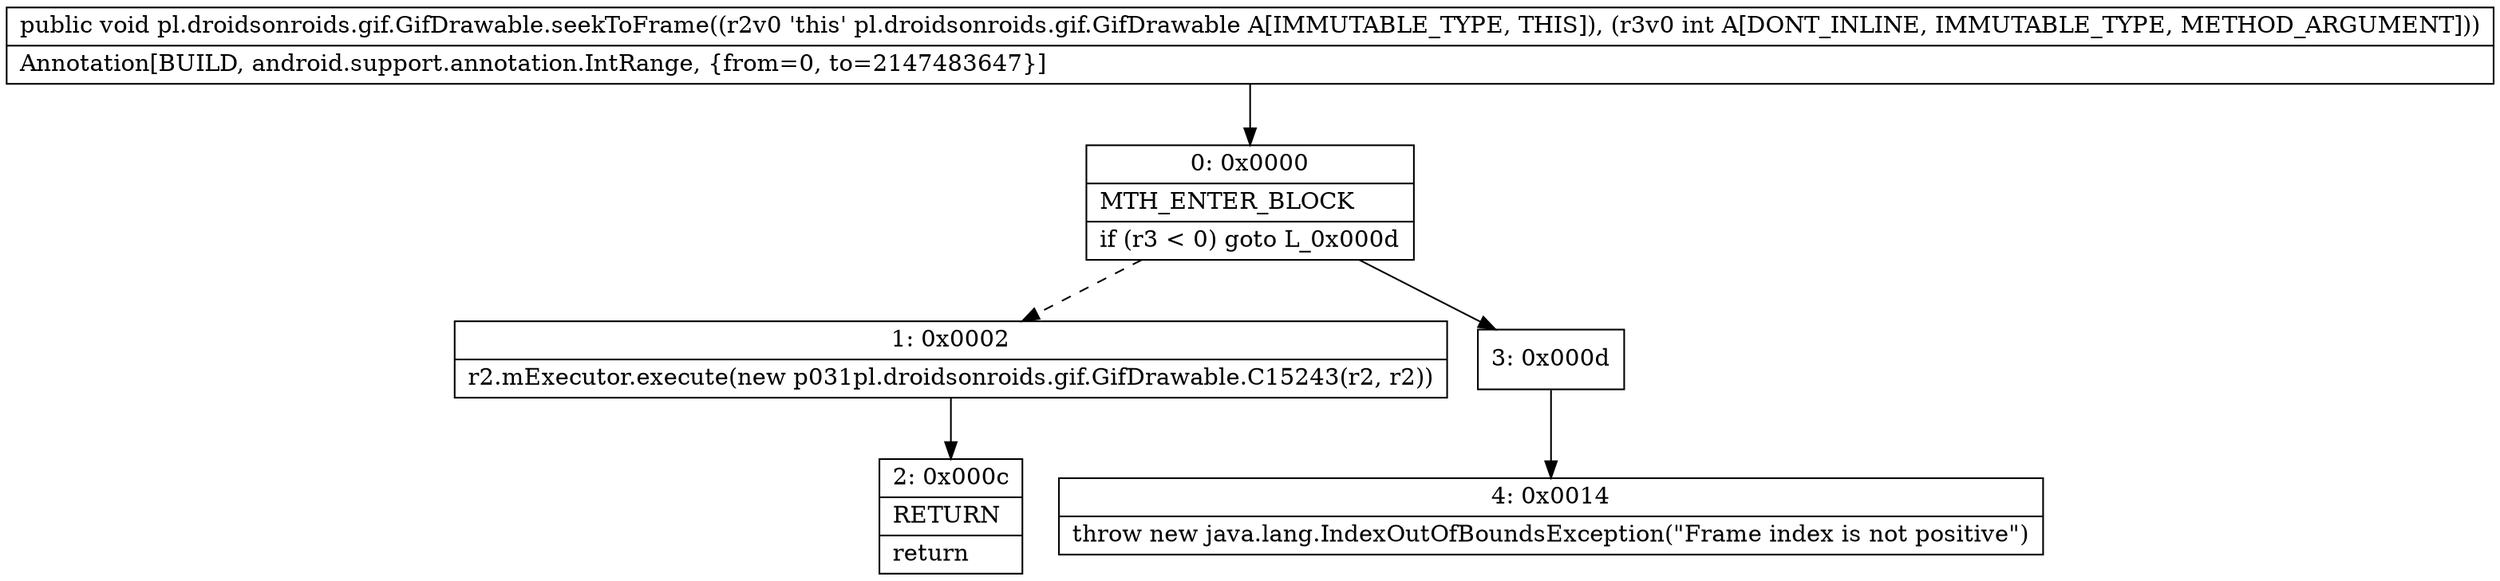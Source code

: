 digraph "CFG forpl.droidsonroids.gif.GifDrawable.seekToFrame(I)V" {
Node_0 [shape=record,label="{0\:\ 0x0000|MTH_ENTER_BLOCK\l|if (r3 \< 0) goto L_0x000d\l}"];
Node_1 [shape=record,label="{1\:\ 0x0002|r2.mExecutor.execute(new p031pl.droidsonroids.gif.GifDrawable.C15243(r2, r2))\l}"];
Node_2 [shape=record,label="{2\:\ 0x000c|RETURN\l|return\l}"];
Node_3 [shape=record,label="{3\:\ 0x000d}"];
Node_4 [shape=record,label="{4\:\ 0x0014|throw new java.lang.IndexOutOfBoundsException(\"Frame index is not positive\")\l}"];
MethodNode[shape=record,label="{public void pl.droidsonroids.gif.GifDrawable.seekToFrame((r2v0 'this' pl.droidsonroids.gif.GifDrawable A[IMMUTABLE_TYPE, THIS]), (r3v0 int A[DONT_INLINE, IMMUTABLE_TYPE, METHOD_ARGUMENT]))  | Annotation[BUILD, android.support.annotation.IntRange, \{from=0, to=2147483647\}]\l}"];
MethodNode -> Node_0;
Node_0 -> Node_1[style=dashed];
Node_0 -> Node_3;
Node_1 -> Node_2;
Node_3 -> Node_4;
}

